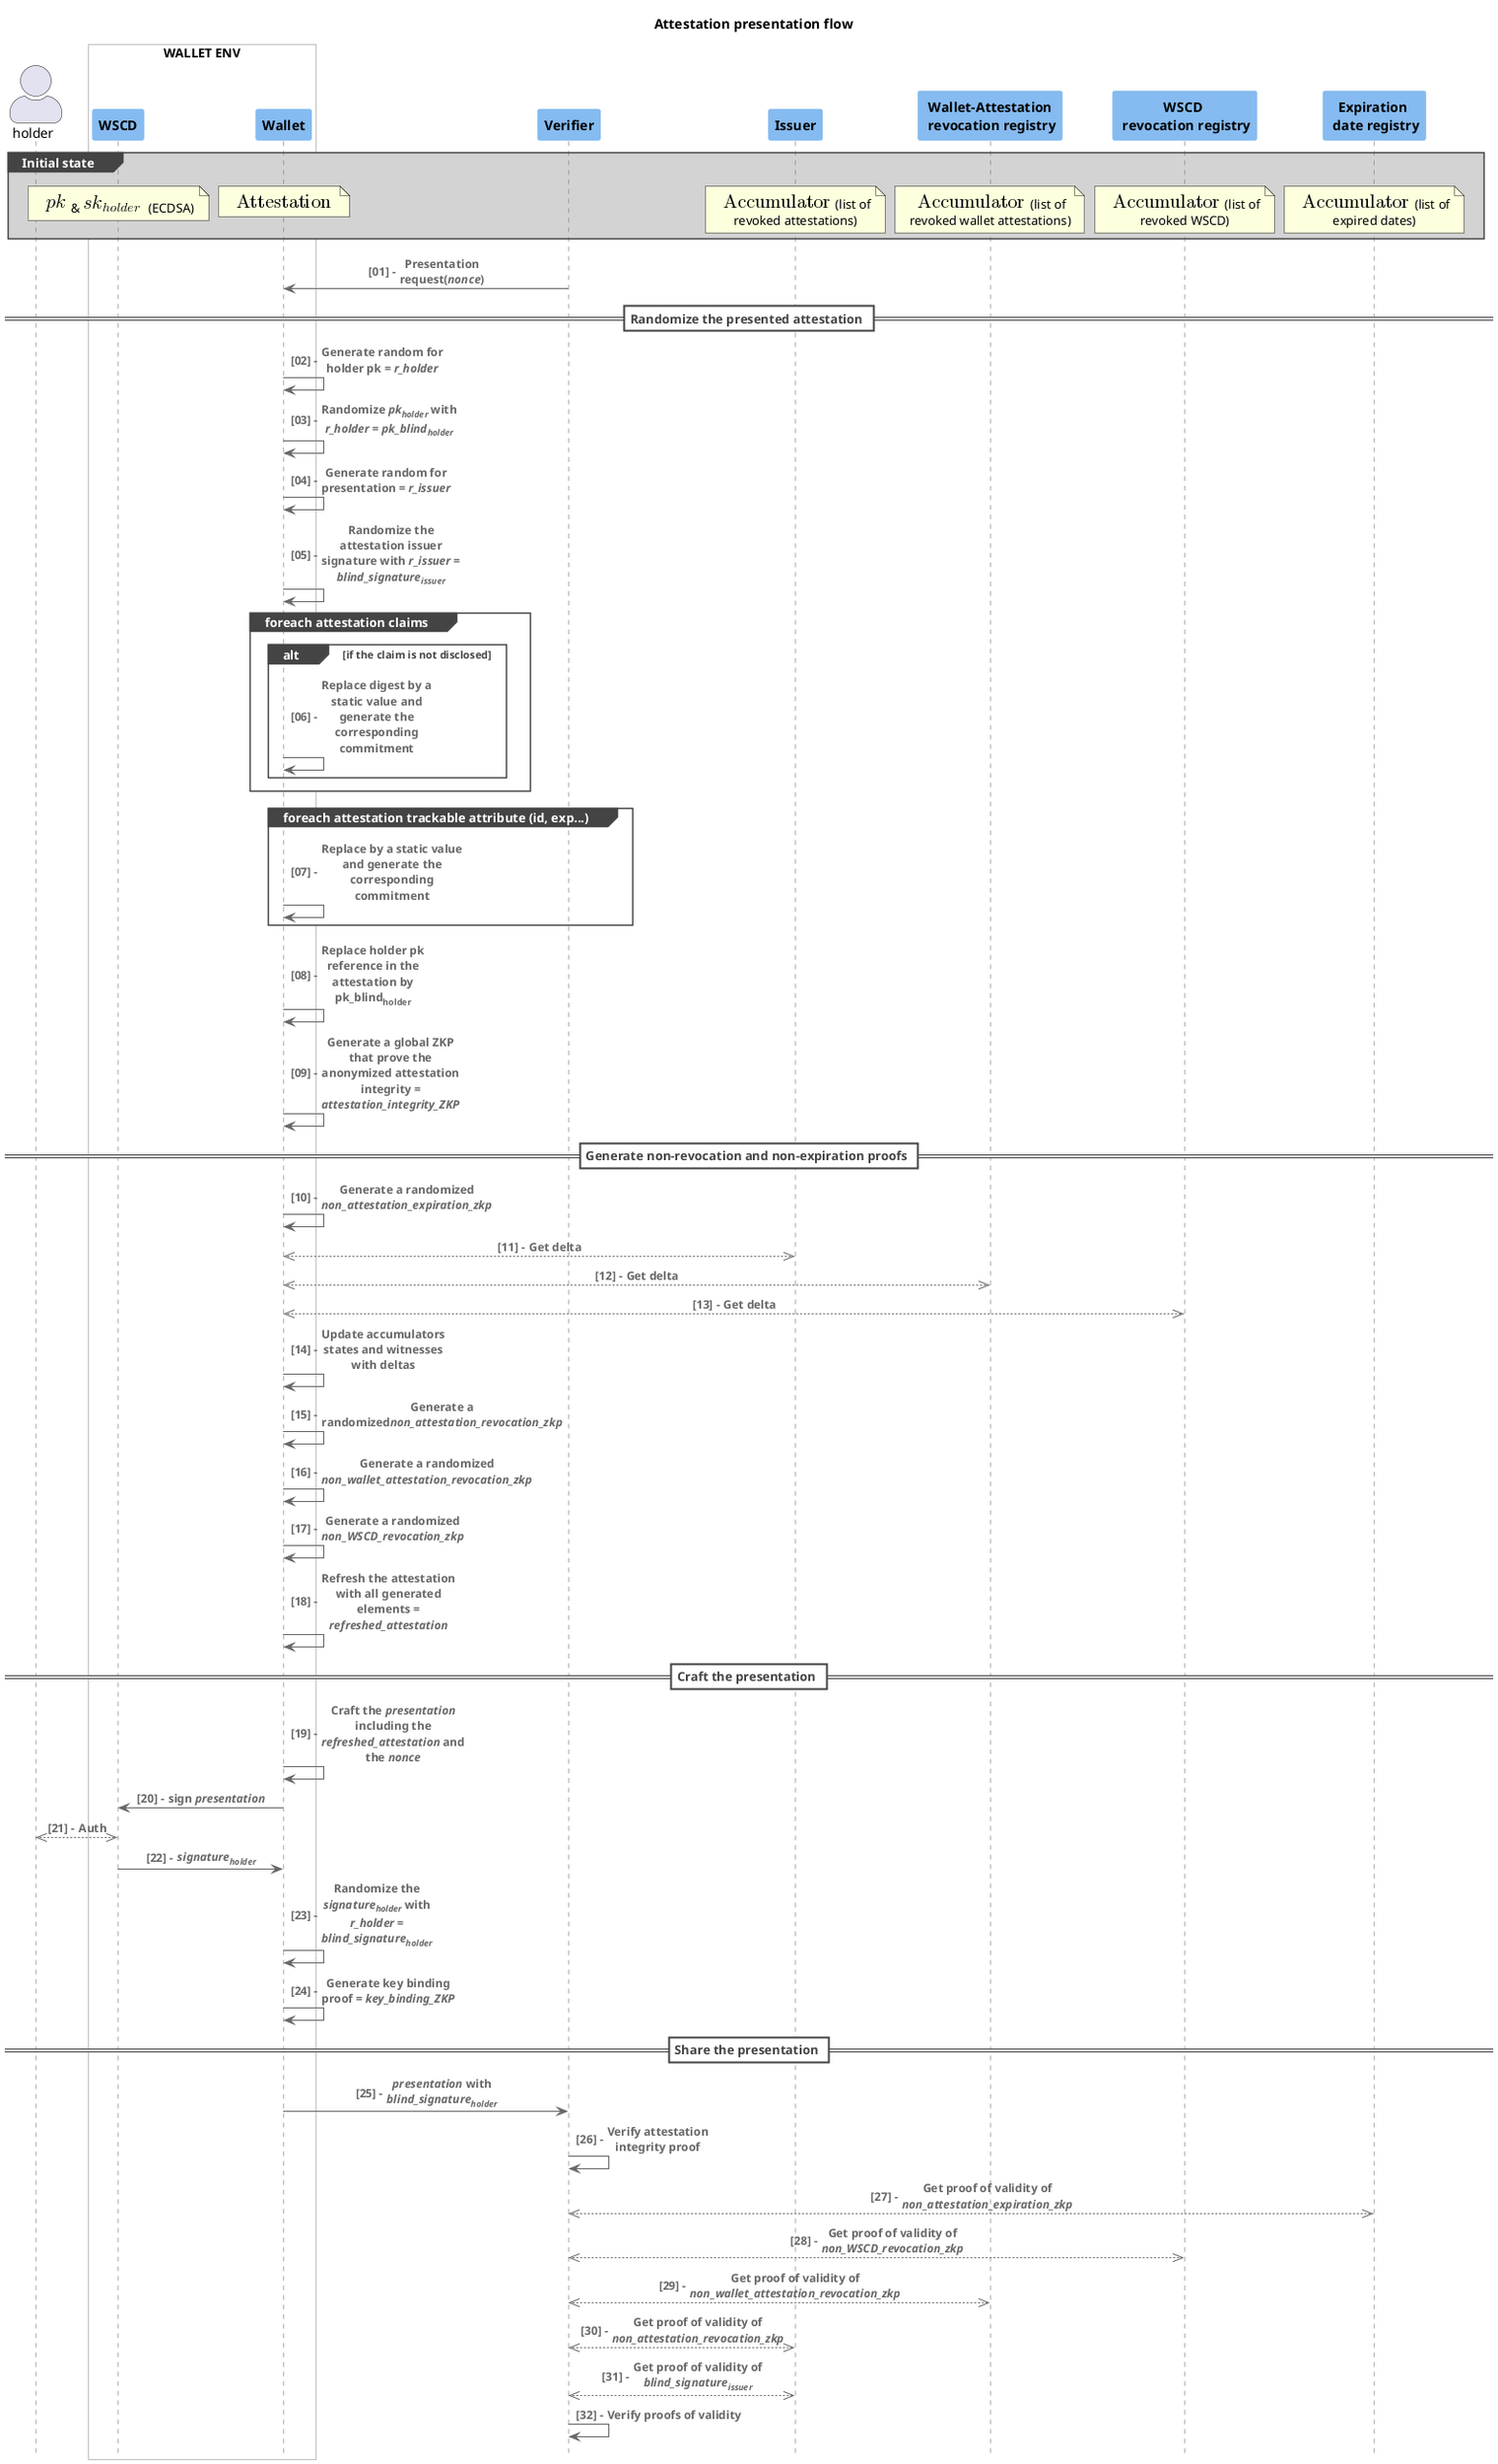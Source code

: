 @startuml 1/presentation
title Attestation presentation flow

!include <c4/C4_Context.puml>
!include <c4/C4_Container.puml>
!include <c4/C4_Component.puml>
!include <c4/C4_Dynamic.puml>
!include <c4/C4_Sequence.puml>

'skinparam ParticipantPadding 60

HIDE_STEREOTYPE()
autonumber "<b>[00] - "

skinparam useBetaStyle true
<style>
    sequenceDiagram {
        participant {
            BackgroundColor #85BBF0
            FontStyle bold
            LineColor #85BBF0
        }
        box {
            LineColor lightgrey
        }
    }
</style>

actor "holder" as h

skinparam SequenceBoxBorderColor grey

box "WALLET ENV" #White
    participant "WSCD" as wscd
    participant "Wallet" as w
end box

participant "Verifier" as v
participant "Issuer" as i
participant "Wallet-Attestation\n revocation registry" as wp
participant "WSCD \n revocation registry" as wr
participant "Expiration \n date registry" as exp

group #LightGrey Initial state 
    /note over wscd
        <math>pk</math>&<math>sk_(holder)</math> (ECDSA)
    end note
    /note over w
        <math>"Attestation"</math>
    end note
    /note over i
        <math>"Accumulator"</math>(list of revoked attestations)
    end note
    /note over wp
        <math>"Accumulator"</math>(list of revoked wallet attestations)
    end note
    /note over wr
        <math>"Accumulator"</math>(list of revoked WSCD)
    end note
    /note over exp
        <math>"Accumulator"</math>(list of expired dates)
    end note
end group

Rel(v, w, "Presentation request(//nonce//)")

== Randomize the presented attestation ==
Rel(w, w, "Generate random for holder pk = //r_holder//")
Rel(w, w, "Randomize //pk<sub>holder</sub>// with //r_holder// = //pk_blind<sub>holder</sub>//")
Rel(w, w, "Generate random for presentation = //r_issuer//")
Rel(w, w, "Randomize the attestation issuer signature with //r_issuer// = //blind_signature<sub>issuer</sub>//")
group foreach attestation claims
alt if the claim is not disclosed
    Rel(w, w, "Replace digest by a static value and generate the corresponding commitment")
end alt
end group
group foreach attestation trackable attribute (id, exp...)
    Rel(w, w, "Replace by a static value and generate the corresponding commitment")
end group
Rel(w, w, "Replace holder pk reference in the attestation by pk_blind<sub>holder</sub>")
Rel(w, w, "Generate a global ZKP that prove the anonymized attestation integrity = //attestation_integrity_ZKP//")

== Generate non-revocation and non-expiration proofs ==
Rel(w, w, "Generate a randomized //non_attestation_expiration_zkp//")
BiRel(w, i, "Get delta")
BiRel(w, wp, "Get delta")
BiRel(w, wr, "Get delta")
Rel(w, w, "Update accumulators states and witnesses with deltas")
Rel(w, w, "Generate a randomized//non_attestation_revocation_zkp//")
Rel(w, w, "Generate a randomized //non_wallet_attestation_revocation_zkp//")
Rel(w, w, "Generate a randomized //non_WSCD_revocation_zkp//")
Rel(w, w, "Refresh the attestation with all generated elements = //refreshed_attestation// ")

== Craft the presentation ==
Rel(w, w, "Craft the //presentation// including the //refreshed_attestation// and the //nonce//")
Rel(w, wscd, "sign //presentation//")
BiRel(h, wscd, "Auth")
Rel(wscd, w, "//signature<sub>holder</sub>//")
Rel(w, w, "Randomize the //signature<sub>holder</sub>// with //r_holder// = //blind_signature<sub>holder</sub>//")
Rel(w, w, "Generate key binding proof = //key_binding_ZKP//")

== Share the presentation ==
Rel(w, v, "//presentation// with //blind_signature<sub>holder</sub>//")
Rel(v, v, "Verify attestation integrity proof")
BiRel(v, exp, "Get proof of validity of //non_attestation_expiration_zkp//")
BiRel(v, wr, "Get proof of validity of //non_WSCD_revocation_zkp//")
BiRel(v, wp, "Get proof of validity of //non_wallet_attestation_revocation_zkp//")
BiRel(v, i, "Get proof of validity of //non_attestation_revocation_zkp//")
BiRel(v, i, "Get proof of validity of //blind_signature<sub>issuer</sub>//")
Rel(v, v, "Verify proofs of validity")

@enduml